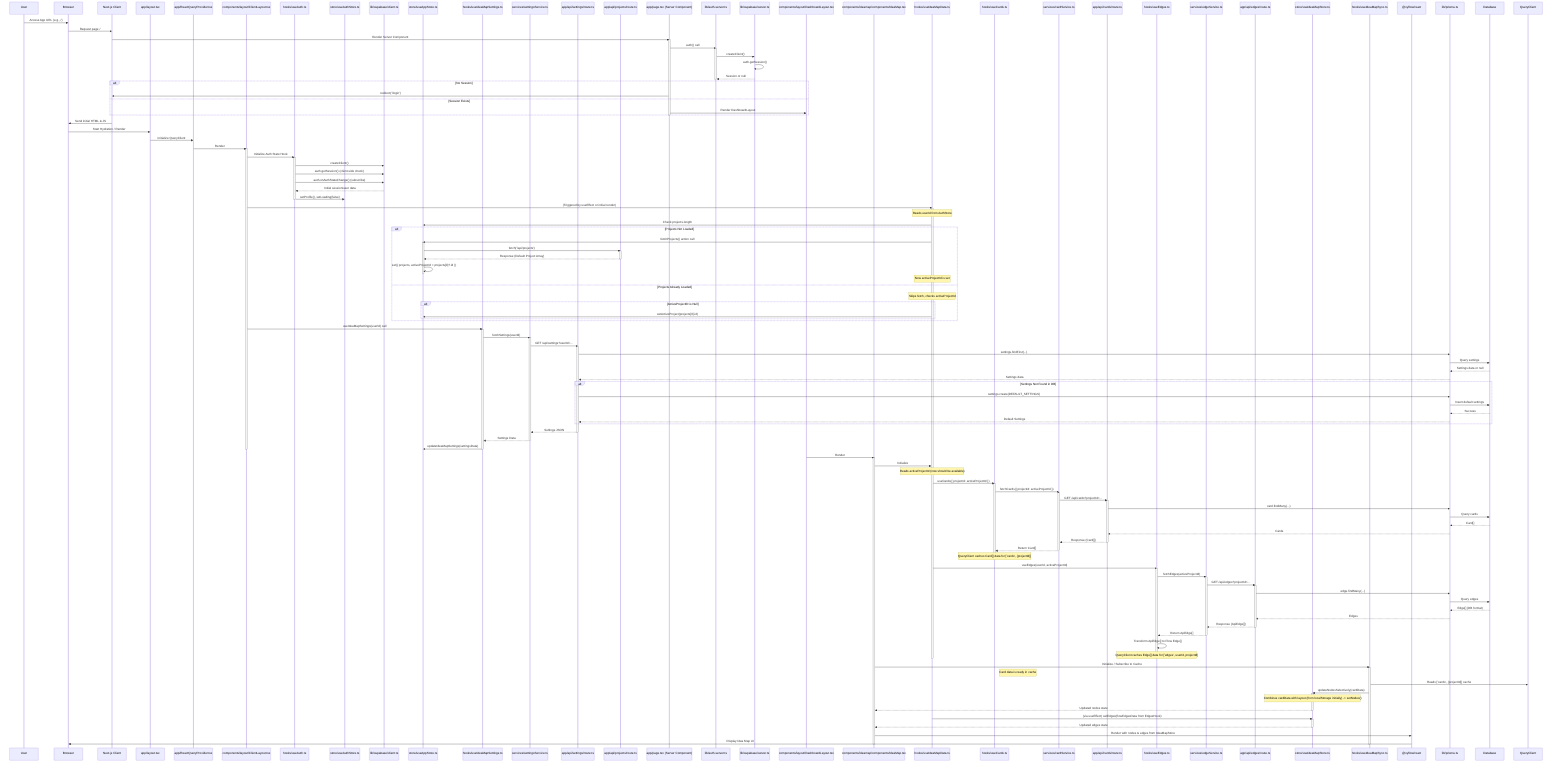 sequenceDiagram
    participant User
    participant Browser
    participant NextClient as Next.js Client
    participant RootLayout as app/layout.tsx
    participant RQueryProvider as app/ReactQueryProvider.tsx
    participant ClientLayout as components/layout/ClientLayout.tsx
    participant useAuth as hooks/useAuth.ts
    participant AuthStore as store/useAuthStore.ts
    participant SupabaseClient as lib/supabase/client.ts
    participant AppStore as store/useAppStore.ts
    participant SettingsHook as hooks/useIdeaMapSettings.ts
    participant SettingsService as services/settingsService.ts
    participant SettingsAPI as app/api/settings/route.ts
    participant ProjectAPI as app/api/projects/route.ts
    participant HomePage as app/page.tsx (Server Component)
    participant AuthServer as lib/auth-server.ts
    participant SupabaseServer as lib/supabase/server.ts
    participant DashboardLayout as components/layout/DashboardLayout.tsx
    participant IdeaMapComp as components/ideamap/components/IdeaMap.tsx
    participant IdeaMapDataHook as hooks/useIdeaMapData.ts
    participant CardsHook as hooks/useCards.ts
    participant CardService as services/cardService.ts
    participant CardAPI as app/api/cards/route.ts
    participant EdgesHook as hooks/useEdges.ts
    participant EdgeService as services/edgeService.ts
    participant EdgeAPI as app/api/edges/route.ts
    participant IdeaMapStore as store/useIdeaMapStore.ts
    participant IdeaMapSyncHook as hooks/useIdeaMapSync.ts
    participant ReactFlow as @xyflow/react
    participant Prisma as lib/prisma.ts
    participant DB as Database

    %% 1. Initial Page Request & Server-Side Auth Check %%
    User->>Browser: Access App URL (e.g., /)
    Browser->>NextClient: Request page /
    NextClient->>HomePage: Render Server Component
    activate HomePage
    HomePage->>AuthServer: auth() call
    activate AuthServer
    AuthServer->>SupabaseServer: createClient()
    SupabaseServer->>SupabaseServer: auth.getSession()
    SupabaseServer-->>AuthServer: Session or null
    deactivate AuthServer
    alt No Session
        HomePage->>NextClient: redirect('/login')
    else Session Exists
        HomePage->>DashboardLayout: Render DashboardLayout
    end
    deactivate HomePage

    %% 2. Client-Side Hydration & Initial Setup %%
    NextClient->>Browser: Send initial HTML & JS
    Browser->>RootLayout: Start Hydration / Render
    RootLayout->>RQueryProvider: Initialize QueryClient
    RQueryProvider->>ClientLayout: Render
    activate ClientLayout
    ClientLayout->>useAuth: Initialize Auth State Hook
    activate useAuth
    useAuth->>SupabaseClient: createClient()
    useAuth->>SupabaseClient: auth.getSession() (client-side check)
    useAuth->>SupabaseClient: auth.onAuthStateChange() (subscribe)
    SupabaseClient-->>useAuth: Initial session/user data
    useAuth->>AuthStore: setProfile(), setLoading(false)
    deactivate useAuth

    %% 3. Fetching Global/Initial Data (Triggered from ClientLayout/IdeaMapDataHook) %%
    ClientLayout->>IdeaMapDataHook: (Triggered by useEffect or initial render)
    activate IdeaMapDataHook
    Note over IdeaMapDataHook: Reads userId from AuthStore
    IdeaMapDataHook->>AppStore: Check projects.length
    alt Projects Not Loaded
        IdeaMapDataHook->>AppStore: fetchProjects() action call
        activate AppStore
        AppStore->>ProjectAPI: fetch('/api/projects')
        activate ProjectAPI
        ProjectAPI-->>AppStore: Response (Default Project Array)
        deactivate ProjectAPI
        AppStore->>AppStore: set({ projects, activeProjectId = projects[0]?.id })
        deactivate AppStore
        Note over IdeaMapDataHook: Now activeProjectId is set
    else Projects Already Loaded
        Note over IdeaMapDataHook: Skips fetch, checks activeProjectId
        alt ActiveProjectID is Null
             IdeaMapDataHook->>AppStore: setActiveProject(projects[0].id)
        end
    end

    ClientLayout->>SettingsHook: useIdeaMapSettings(userId) call
    activate SettingsHook
    SettingsHook->>SettingsService: fetchSettings(userId)
    activate SettingsService
    SettingsService->>SettingsAPI: GET /api/settings?userId=...
    activate SettingsAPI
    SettingsAPI->>Prisma: settings.findFirst(...)
    Prisma->>DB: Query settings
    DB-->>Prisma: Settings data or null
    Prisma-->>SettingsAPI: Settings data
    alt Settings Not Found in DB
        SettingsAPI->>Prisma: settings.create(DEFAULT_SETTINGS)
        Prisma->>DB: Insert default settings
        DB-->>Prisma: Success
        Prisma-->>SettingsAPI: Default Settings
    end
    SettingsAPI-->>SettingsService: Settings JSON
    deactivate SettingsAPI
    SettingsService-->>SettingsHook: Settings Data
    deactivate SettingsService
    SettingsHook->>AppStore: updateIdeaMapSettings(settingsData)
    deactivate SettingsHook
    deactivate ClientLayout

    %% 4. Rendering IdeaMap & Fetching Contextual Data %%
    DashboardLayout->>IdeaMapComp: Render
    activate IdeaMapComp
    IdeaMapComp->>IdeaMapDataHook: Initialize
    Note over IdeaMapDataHook: Reads activeProjectId (now should be available)
    IdeaMapDataHook->>CardsHook: useCards({ projectId: activeProjectId })
    activate CardsHook
    CardsHook->>CardService: fetchCards({ projectId: activeProjectId })
    activate CardService
    CardService->>CardAPI: GET /api/cards?projectId=...
    activate CardAPI
    CardAPI->>Prisma: card.findMany(...)
    Prisma->>DB: Query cards
    DB-->>Prisma: Card[]
    Prisma-->>CardAPI: Cards
    CardAPI-->>CardService: Response (Card[])
    deactivate CardAPI
    CardService-->>CardsHook: Return Card[]
    deactivate CardService
    Note over CardsHook: QueryClient caches Card[] data for ['cards', {projectId}]
    deactivate CardsHook

    IdeaMapDataHook->>EdgesHook: useEdges(userId, activeProjectId)
    activate EdgesHook
    EdgesHook->>EdgeService: fetchEdges(activeProjectId)
    activate EdgeService
    EdgeService->>EdgeAPI: GET /api/edges?projectId=...
    activate EdgeAPI
    EdgeAPI->>Prisma: edge.findMany(...)
    Prisma->>DB: Query edges
    DB-->>Prisma: Edge[] (DB format)
    Prisma-->>EdgeAPI: Edges
    EdgeAPI-->>EdgeService: Response (ApiEdge[])
    deactivate EdgeAPI
    EdgeService-->>EdgesHook: Return ApiEdge[]
    deactivate EdgeService
    EdgesHook->>EdgesHook: Transform ApiEdge[] to Flow Edge[]
    Note over EdgesHook: QueryClient caches Edge[] data for ['edges', userId, projectId]
    deactivate EdgesHook
    deactivate IdeaMapDataHook

    %% 5. Syncing Data to UI State & Rendering React Flow %%
    IdeaMapComp->>IdeaMapSyncHook: Initialize / Subscribe to Cache
    activate IdeaMapSyncHook
    Note right of CardsHook: Card data is ready in cache
    IdeaMapSyncHook->>QueryClient: Reads ['cards', {projectId}] cache
    IdeaMapSyncHook->>IdeaMapStore: updateNodesSelectively(cardData)
    activate IdeaMapStore
    Note over IdeaMapStore: Combines cardData with layout (from localStorage initially) -> setNodes()
    IdeaMapStore-->>IdeaMapComp: Updated nodes state
    deactivate IdeaMapStore

    IdeaMapDataHook->>IdeaMapStore: (via useEffect) setEdges(flowEdgesData from EdgesHook)
    activate IdeaMapStore
    IdeaMapStore-->>IdeaMapComp: Updated edges state
    deactivate IdeaMapStore

    IdeaMapComp->>ReactFlow: Render with nodes & edges from IdeaMapStore
    ReactFlow->>Browser: Display Idea Map UI
    deactivate IdeaMapComp
    deactivate IdeaMapSyncHook